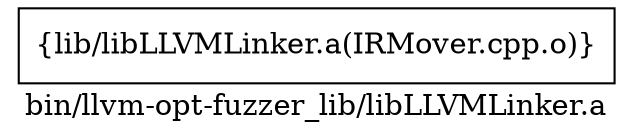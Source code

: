 digraph "bin/llvm-opt-fuzzer_lib/libLLVMLinker.a" {
	label="bin/llvm-opt-fuzzer_lib/libLLVMLinker.a";
	rankdir=LR;

	Node0x561a15097018 [shape=record,shape=box,group=0,label="{lib/libLLVMLinker.a(IRMover.cpp.o)}"];
}

